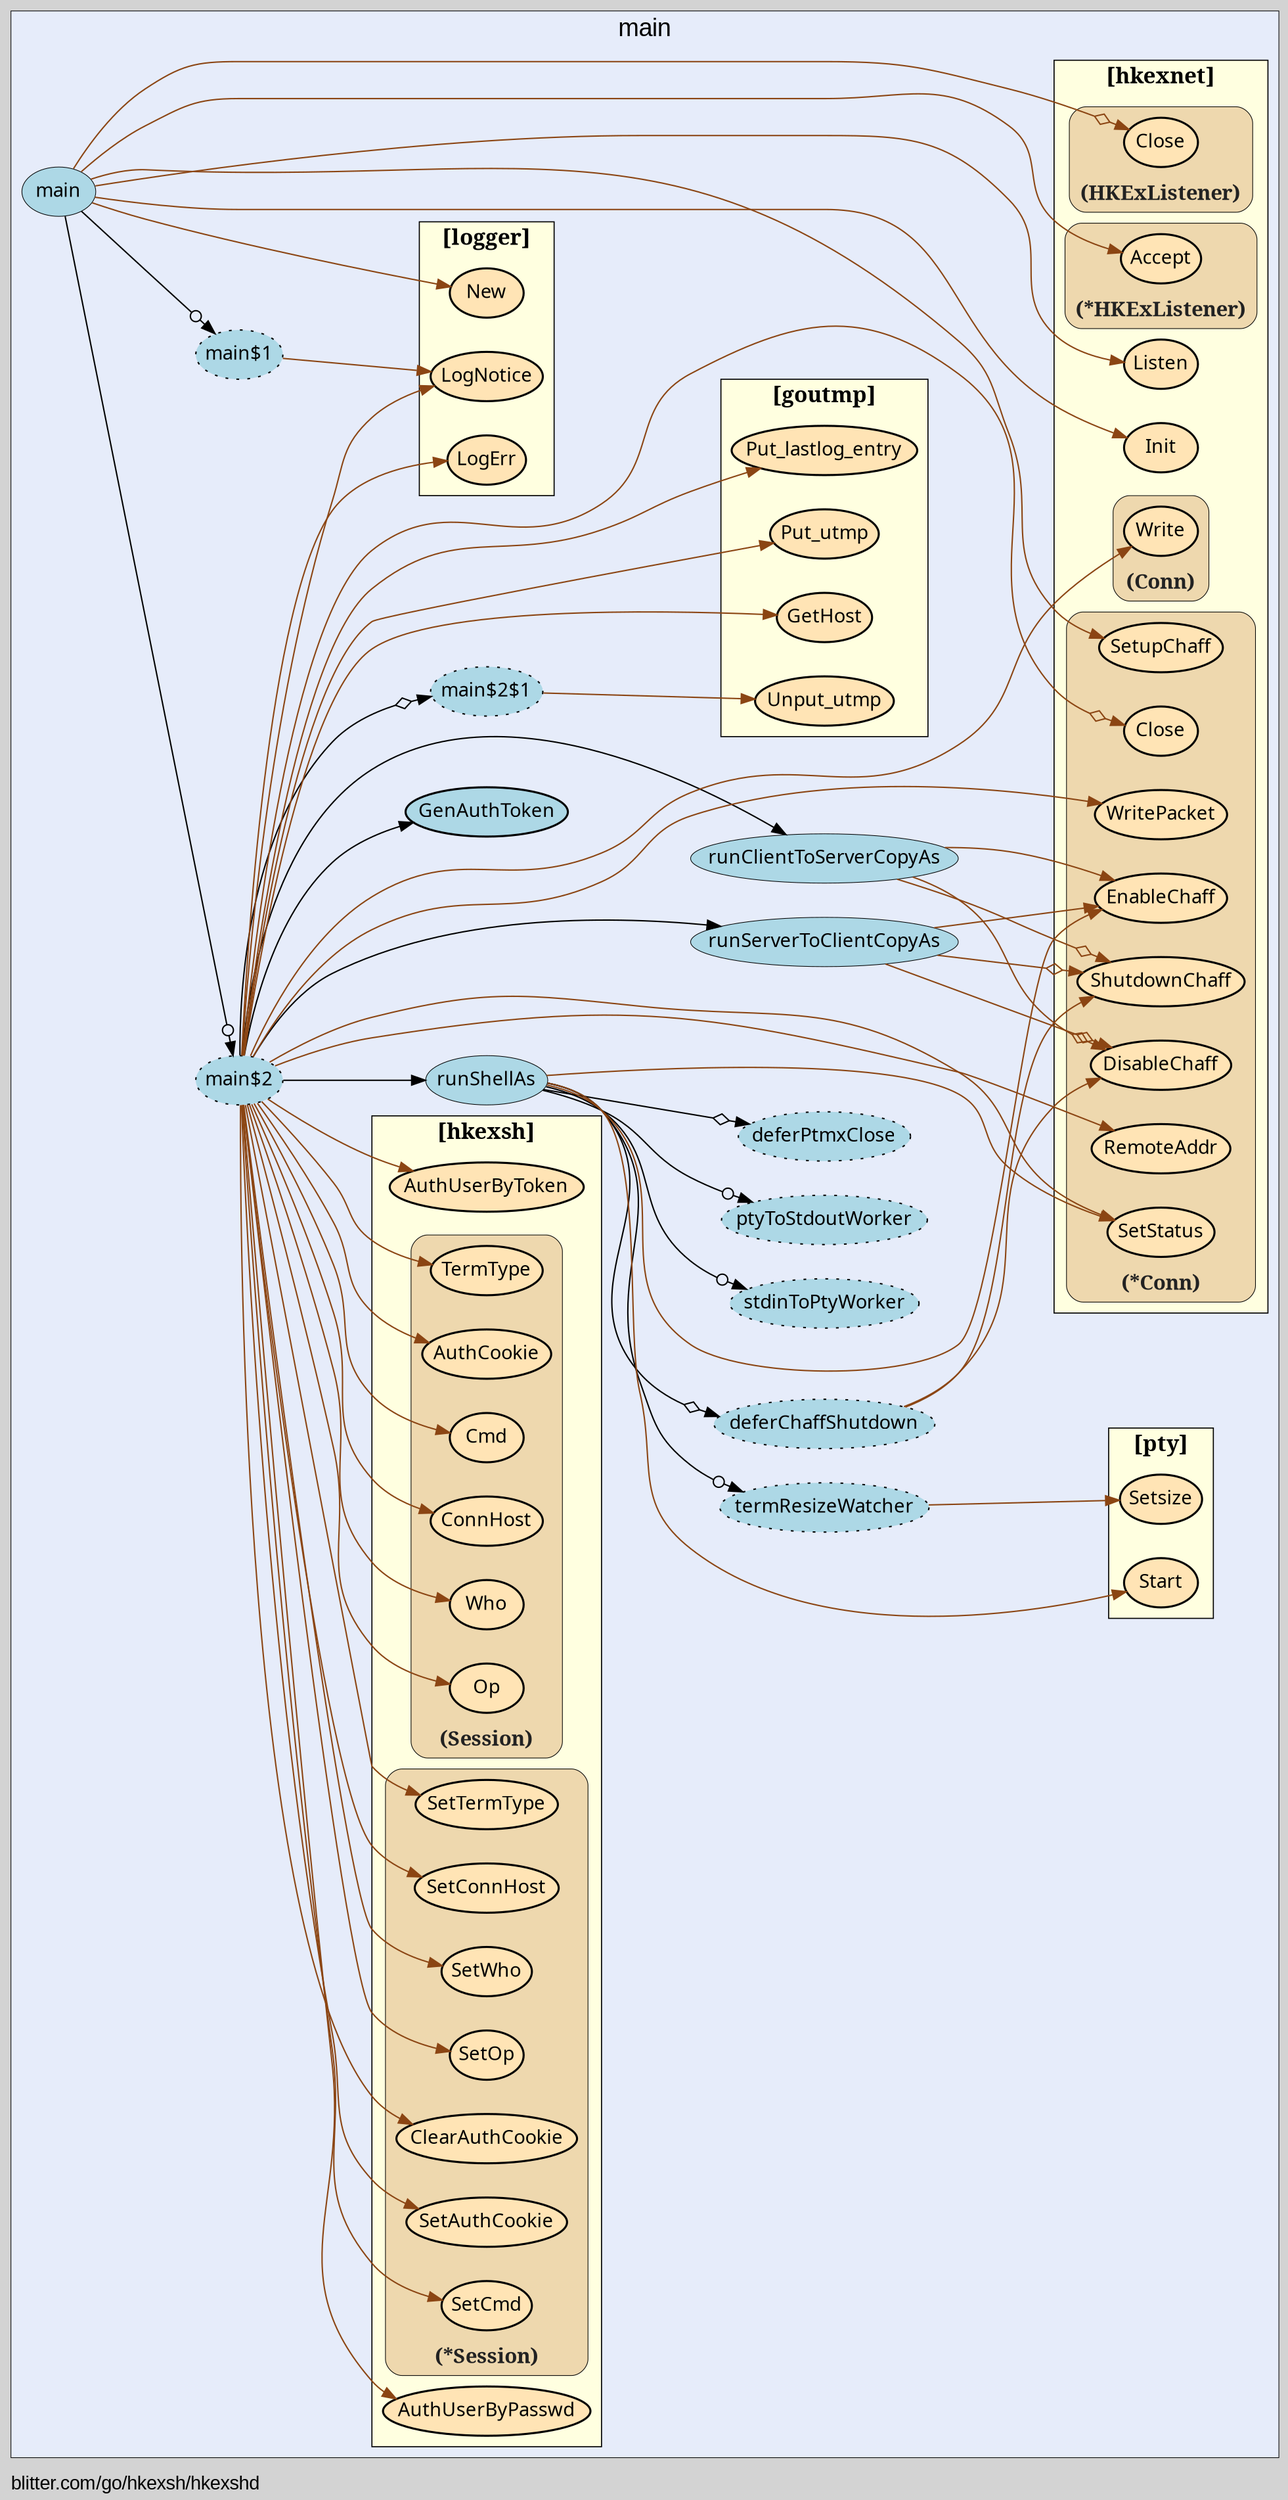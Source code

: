 digraph gocallvis {
    label="blitter.com/go/hkexsh/hkexshd";
    labeljust="l";
    fontname="Arial";
    fontsize="14";
    rankdir="LR";
    bgcolor="lightgray";
    style="solid";
    penwidth="0.5";
    pad="0.0";
    nodesep="0.35";

    node [shape="ellipse" style="filled" fillcolor="honeydew" fontname="Verdana" penwidth="1.0" margin="0.05,0.0"];
    edge [minlen="2"]

    subgraph "cluster_focus" {
        bgcolor="#e6ecfa";
label="main";
labelloc="t";
labeljust="c";
fontsize="18";
        
        "blitter.com/go/hkexsh/hkexshd.runShellAs$2" [ fillcolor="lightblue" label="termResizeWatcher" style="dotted,filled" ]
        "blitter.com/go/hkexsh/hkexshd.runClientToServerCopyAs" [ fillcolor="lightblue" label="runClientToServerCopyAs" penwidth="0.5" ]
        "blitter.com/go/hkexsh/hkexshd.main" [ fillcolor="lightblue" label="main" penwidth="0.5" ]
        "blitter.com/go/hkexsh/hkexshd.main$1" [ label="main$1" style="dotted,filled" fillcolor="lightblue" ]
        "blitter.com/go/hkexsh/hkexshd.main$2" [ fillcolor="lightblue" label="main$2" style="dotted,filled" ]
        "blitter.com/go/hkexsh/hkexshd.GenAuthToken" [ fillcolor="lightblue" label="GenAuthToken" penwidth="1.5" ]
        "blitter.com/go/hkexsh/hkexshd.runShellAs" [ fillcolor="lightblue" label="runShellAs" penwidth="0.5" ]
        "blitter.com/go/hkexsh/hkexshd.runShellAs$1" [ label="deferPtmxClose" style="dotted,filled" fillcolor="lightblue" ]
        "blitter.com/go/hkexsh/hkexshd.runShellAs$3" [ label="stdinToPtyWorker" style="dotted,filled" fillcolor="lightblue" ]
        "blitter.com/go/hkexsh/hkexshd.runShellAs$4" [ fillcolor="lightblue" label="deferChaffShutdown" style="dotted,filled" ]
        "blitter.com/go/hkexsh/hkexshd.runShellAs$5" [ fillcolor="lightblue" label="ptyToStdoutWorker" style="dotted,filled" ]
        "blitter.com/go/hkexsh/hkexshd.main$2$1" [ fillcolor="lightblue" label="main$2$1" style="dotted,filled" ]
        "blitter.com/go/hkexsh/hkexshd.runServerToClientCopyAs" [ fillcolor="lightblue" label="runServerToClientCopyAs" penwidth="0.5" ]
        
        subgraph "cluster_blitter.com/go/goutmp" {
        fontsize="16";
fontname="bold";
label="[goutmp]";
penwidth="0.8";
style="filled";
fillcolor="lightyellow";
rank="sink";
URL="/?f=blitter.com/go/goutmp";
tooltip="package: blitter.com/go/goutmp";
        
        "blitter.com/go/goutmp.GetHost" [ fillcolor="moccasin" label="GetHost" penwidth="1.5" ]
        "blitter.com/go/goutmp.Put_utmp" [ fillcolor="moccasin" label="Put_utmp" penwidth="1.5" ]
        "blitter.com/go/goutmp.Unput_utmp" [ label="Unput_utmp" penwidth="1.5" fillcolor="moccasin" ]
        "blitter.com/go/goutmp.Put_lastlog_entry" [ penwidth="1.5" fillcolor="moccasin" label="Put_lastlog_entry" ]
        
    }

        subgraph "cluster_blitter.com/go/hkexsh" {
        fontname="bold";
rank="sink";
URL="/?f=blitter.com/go/hkexsh";
tooltip="package: blitter.com/go/hkexsh";
penwidth="0.8";
fillcolor="lightyellow";
label="[hkexsh]";
fontsize="16";
style="filled";
        
        "blitter.com/go/hkexsh.AuthUserByToken" [ fillcolor="moccasin" label="AuthUserByToken" penwidth="1.5" ]
        "blitter.com/go/hkexsh.AuthUserByPasswd" [ label="AuthUserByPasswd" penwidth="1.5" fillcolor="moccasin" ]
        
        subgraph "cluster_*blitter.com/go/hkexsh.Session" {
        label="(*Session)";
tooltip="type: *blitter.com/go/hkexsh.Session";
penwidth="0.5";
fontsize="15";
fontcolor="#222222";
labelloc="b";
style="rounded,filled";
fillcolor="wheat2";
        
        "(*blitter.com/go/hkexsh.Session).SetOp" [ fillcolor="moccasin" label="SetOp" penwidth="1.5" ]
        "(*blitter.com/go/hkexsh.Session).SetWho" [ label="SetWho" penwidth="1.5" fillcolor="moccasin" ]
        "(*blitter.com/go/hkexsh.Session).SetConnHost" [ label="SetConnHost" penwidth="1.5" fillcolor="moccasin" ]
        "(*blitter.com/go/hkexsh.Session).SetTermType" [ fillcolor="moccasin" label="SetTermType" penwidth="1.5" ]
        "(*blitter.com/go/hkexsh.Session).SetCmd" [ fillcolor="moccasin" label="SetCmd" penwidth="1.5" ]
        "(*blitter.com/go/hkexsh.Session).SetAuthCookie" [ fillcolor="moccasin" label="SetAuthCookie" penwidth="1.5" ]
        "(*blitter.com/go/hkexsh.Session).ClearAuthCookie" [ penwidth="1.5" fillcolor="moccasin" label="ClearAuthCookie" ]
        
    }

        subgraph "cluster_blitter.com/go/hkexsh.Session" {
        fontcolor="#222222";
labelloc="b";
style="rounded,filled";
fillcolor="wheat2";
label="(Session)";
tooltip="type: blitter.com/go/hkexsh.Session";
penwidth="0.5";
fontsize="15";
        
        "(blitter.com/go/hkexsh.Session).Op" [ penwidth="1.5" fillcolor="moccasin" label="Op" ]
        "(blitter.com/go/hkexsh.Session).Who" [ fillcolor="moccasin" label="Who" penwidth="1.5" ]
        "(blitter.com/go/hkexsh.Session).ConnHost" [ fillcolor="moccasin" label="ConnHost" penwidth="1.5" ]
        "(blitter.com/go/hkexsh.Session).Cmd" [ label="Cmd" penwidth="1.5" fillcolor="moccasin" ]
        "(blitter.com/go/hkexsh.Session).AuthCookie" [ fillcolor="moccasin" label="AuthCookie" penwidth="1.5" ]
        "(blitter.com/go/hkexsh.Session).TermType" [ fillcolor="moccasin" label="TermType" penwidth="1.5" ]
        
    }

    }

        subgraph "cluster_blitter.com/go/hkexsh/hkexnet" {
        penwidth="0.8";
fontsize="16";
style="filled";
fillcolor="lightyellow";
label="[hkexnet]";
URL="/?f=blitter.com/go/hkexsh/hkexnet";
fontname="bold";
rank="sink";
tooltip="package: blitter.com/go/hkexsh/hkexnet";
        
        "blitter.com/go/hkexsh/hkexnet.Init" [ fillcolor="moccasin" label="Init" penwidth="1.5" ]
        "blitter.com/go/hkexsh/hkexnet.Listen" [ penwidth="1.5" fillcolor="moccasin" label="Listen" ]
        
        subgraph "cluster_*blitter.com/go/hkexsh/hkexnet.Conn" {
        penwidth="0.5";
fontsize="15";
fontcolor="#222222";
labelloc="b";
style="rounded,filled";
fillcolor="wheat2";
label="(*Conn)";
tooltip="type: *blitter.com/go/hkexsh/hkexnet.Conn";
        
        "(*blitter.com/go/hkexsh/hkexnet.Conn).EnableChaff" [ penwidth="1.5" fillcolor="moccasin" label="EnableChaff" ]
        "(*blitter.com/go/hkexsh/hkexnet.Conn).DisableChaff" [ fillcolor="moccasin" label="DisableChaff" penwidth="1.5" ]
        "(*blitter.com/go/hkexsh/hkexnet.Conn).ShutdownChaff" [ fillcolor="moccasin" label="ShutdownChaff" penwidth="1.5" ]
        "(*blitter.com/go/hkexsh/hkexnet.Conn).SetupChaff" [ fillcolor="moccasin" label="SetupChaff" penwidth="1.5" ]
        "(*blitter.com/go/hkexsh/hkexnet.Conn).Close" [ fillcolor="moccasin" label="Close" penwidth="1.5" ]
        "(*blitter.com/go/hkexsh/hkexnet.Conn).RemoteAddr" [ fillcolor="moccasin" label="RemoteAddr" penwidth="1.5" ]
        "(*blitter.com/go/hkexsh/hkexnet.Conn).SetStatus" [ penwidth="1.5" fillcolor="moccasin" label="SetStatus" ]
        "(*blitter.com/go/hkexsh/hkexnet.Conn).WritePacket" [ fillcolor="moccasin" label="WritePacket" penwidth="1.5" ]
        
    }

        subgraph "cluster_*blitter.com/go/hkexsh/hkexnet.HKExListener" {
        tooltip="type: *blitter.com/go/hkexsh/hkexnet.HKExListener";
penwidth="0.5";
fontsize="15";
fontcolor="#222222";
labelloc="b";
style="rounded,filled";
fillcolor="wheat2";
label="(*HKExListener)";
        
        "(*blitter.com/go/hkexsh/hkexnet.HKExListener).Accept" [ fillcolor="moccasin" label="Accept" penwidth="1.5" ]
        
    }

        subgraph "cluster_blitter.com/go/hkexsh/hkexnet.Conn" {
        labelloc="b";
style="rounded,filled";
fillcolor="wheat2";
label="(Conn)";
tooltip="type: blitter.com/go/hkexsh/hkexnet.Conn";
penwidth="0.5";
fontsize="15";
fontcolor="#222222";
        
        "(blitter.com/go/hkexsh/hkexnet.Conn).Write" [ fillcolor="moccasin" label="Write" penwidth="1.5" ]
        
    }

        subgraph "cluster_blitter.com/go/hkexsh/hkexnet.HKExListener" {
        fontsize="15";
fontcolor="#222222";
labelloc="b";
style="rounded,filled";
fillcolor="wheat2";
label="(HKExListener)";
tooltip="type: blitter.com/go/hkexsh/hkexnet.HKExListener";
penwidth="0.5";
        
        "(blitter.com/go/hkexsh/hkexnet.HKExListener).Close" [ fillcolor="moccasin" label="Close" penwidth="1.5" ]
        
    }

    }

        subgraph "cluster_blitter.com/go/hkexsh/logger" {
        fontsize="16";
rank="sink";
URL="/?f=blitter.com/go/hkexsh/logger";
tooltip="package: blitter.com/go/hkexsh/logger";
penwidth="0.8";
style="filled";
fillcolor="lightyellow";
fontname="bold";
label="[logger]";
        
        "blitter.com/go/hkexsh/logger.New" [ fillcolor="moccasin" label="New" penwidth="1.5" ]
        "blitter.com/go/hkexsh/logger.LogNotice" [ penwidth="1.5" fillcolor="moccasin" label="LogNotice" ]
        "blitter.com/go/hkexsh/logger.LogErr" [ penwidth="1.5" fillcolor="moccasin" label="LogErr" ]
        
    }

        subgraph "cluster_github.com/kr/pty" {
        style="filled";
fontname="bold";
rank="sink";
URL="/?f=github.com/kr/pty";
tooltip="package: github.com/kr/pty";
penwidth="0.8";
fontsize="16";
fillcolor="lightyellow";
label="[pty]";
        
        "github.com/kr/pty.Setsize" [ fillcolor="moccasin" label="Setsize" penwidth="1.5" ]
        "github.com/kr/pty.Start" [ fillcolor="moccasin" label="Start" penwidth="1.5" ]
        
    }

    }

    "blitter.com/go/hkexsh/hkexshd.runShellAs$2" -> "github.com/kr/pty.Setsize" [ color="saddlebrown" ]
    "blitter.com/go/hkexsh/hkexshd.runClientToServerCopyAs" -> "(*blitter.com/go/hkexsh/hkexnet.Conn).EnableChaff" [ color="saddlebrown" ]
    "blitter.com/go/hkexsh/hkexshd.runClientToServerCopyAs" -> "(*blitter.com/go/hkexsh/hkexnet.Conn).DisableChaff" [ arrowhead="normalnoneodiamond" color="saddlebrown" ]
    "blitter.com/go/hkexsh/hkexshd.runClientToServerCopyAs" -> "(*blitter.com/go/hkexsh/hkexnet.Conn).ShutdownChaff" [ arrowhead="normalnoneodiamond" color="saddlebrown" ]
    "blitter.com/go/hkexsh/hkexshd.main" -> "blitter.com/go/hkexsh/logger.New" [ color="saddlebrown" ]
    "blitter.com/go/hkexsh/hkexshd.main" -> "blitter.com/go/hkexsh/hkexnet.Init" [ color="saddlebrown" ]
    "blitter.com/go/hkexsh/hkexshd.main$1" -> "blitter.com/go/hkexsh/logger.LogNotice" [ color="saddlebrown" ]
    "blitter.com/go/hkexsh/hkexshd.main" -> "blitter.com/go/hkexsh/hkexshd.main$1" [ arrowhead="normalnoneodot" ]
    "blitter.com/go/hkexsh/hkexshd.main" -> "blitter.com/go/hkexsh/hkexnet.Listen" [ color="saddlebrown" ]
    "blitter.com/go/hkexsh/hkexshd.main" -> "(blitter.com/go/hkexsh/hkexnet.HKExListener).Close" [ arrowhead="normalnoneodiamond" color="saddlebrown" ]
    "blitter.com/go/hkexsh/hkexshd.main" -> "(*blitter.com/go/hkexsh/hkexnet.HKExListener).Accept" [ color="saddlebrown" ]
    "blitter.com/go/hkexsh/hkexshd.main" -> "(*blitter.com/go/hkexsh/hkexnet.Conn).SetupChaff" [ color="saddlebrown" ]
    "blitter.com/go/hkexsh/hkexshd.main$2" -> "(*blitter.com/go/hkexsh/hkexnet.Conn).Close" [ arrowhead="normalnoneodiamond" color="saddlebrown" ]
    "blitter.com/go/hkexsh/hkexshd.main$2" -> "(*blitter.com/go/hkexsh.Session).SetOp" [ color="saddlebrown" ]
    "blitter.com/go/hkexsh/hkexshd.main$2" -> "(*blitter.com/go/hkexsh.Session).SetWho" [ color="saddlebrown" ]
    "blitter.com/go/hkexsh/hkexshd.main$2" -> "(*blitter.com/go/hkexsh.Session).SetConnHost" [ color="saddlebrown" ]
    "blitter.com/go/hkexsh/hkexshd.main$2" -> "(*blitter.com/go/hkexsh.Session).SetTermType" [ color="saddlebrown" ]
    "blitter.com/go/hkexsh/hkexshd.main$2" -> "(*blitter.com/go/hkexsh.Session).SetCmd" [ color="saddlebrown" ]
    "blitter.com/go/hkexsh/hkexshd.main$2" -> "(*blitter.com/go/hkexsh.Session).SetAuthCookie" [ color="saddlebrown" ]
    "blitter.com/go/hkexsh/hkexshd.main$2" -> "(blitter.com/go/hkexsh.Session).Op" [ color="saddlebrown" ]
    "blitter.com/go/hkexsh/hkexshd.main$2" -> "(blitter.com/go/hkexsh.Session).Who" [ color="saddlebrown" ]
    "blitter.com/go/hkexsh/hkexshd.main$2" -> "(blitter.com/go/hkexsh.Session).ConnHost" [ color="saddlebrown" ]
    "blitter.com/go/hkexsh/hkexshd.main$2" -> "(blitter.com/go/hkexsh.Session).Cmd" [ color="saddlebrown" ]
    "blitter.com/go/hkexsh/hkexshd.main$2" -> "(blitter.com/go/hkexsh.Session).AuthCookie" [ color="saddlebrown" ]
    "blitter.com/go/hkexsh/hkexshd.main$2" -> "blitter.com/go/hkexsh.AuthUserByToken" [ color="saddlebrown" ]
    "blitter.com/go/hkexsh/hkexshd.main$2" -> "(*blitter.com/go/hkexsh.Session).ClearAuthCookie" [ color="saddlebrown" ]
    "blitter.com/go/hkexsh/hkexshd.main$2" -> "blitter.com/go/hkexsh.AuthUserByPasswd" [ color="saddlebrown" ]
    "blitter.com/go/hkexsh/hkexshd.main$2" -> "(blitter.com/go/hkexsh/hkexnet.Conn).Write" [ color="saddlebrown" ]
    "blitter.com/go/hkexsh/hkexshd.main$2" -> "blitter.com/go/hkexsh/logger.LogNotice" [ color="saddlebrown" ]
    "blitter.com/go/hkexsh/hkexshd.main$2" -> "(*blitter.com/go/hkexsh/hkexnet.Conn).RemoteAddr" [ color="saddlebrown" ]
    "blitter.com/go/hkexsh/hkexshd.main$2" -> "blitter.com/go/goutmp.GetHost" [ color="saddlebrown" ]
    "blitter.com/go/hkexsh/hkexshd.main$2" -> "blitter.com/go/hkexsh/hkexshd.GenAuthToken" [  ]
    "blitter.com/go/hkexsh/hkexshd.main$2" -> "(blitter.com/go/hkexsh.Session).TermType" [ color="saddlebrown" ]
    "blitter.com/go/hkexsh/hkexshd.runShellAs" -> "github.com/kr/pty.Start" [ color="saddlebrown" ]
    "blitter.com/go/hkexsh/hkexshd.runShellAs" -> "blitter.com/go/hkexsh/hkexshd.runShellAs$1" [ arrowhead="normalnoneodiamond" ]
    "blitter.com/go/hkexsh/hkexshd.runShellAs" -> "blitter.com/go/hkexsh/hkexshd.runShellAs$2" [ arrowhead="normalnoneodot" ]
    "blitter.com/go/hkexsh/hkexshd.runShellAs" -> "blitter.com/go/hkexsh/hkexshd.runShellAs$3" [ arrowhead="normalnoneodot" ]
    "blitter.com/go/hkexsh/hkexshd.runShellAs" -> "(*blitter.com/go/hkexsh/hkexnet.Conn).EnableChaff" [ color="saddlebrown" ]
    "blitter.com/go/hkexsh/hkexshd.runShellAs$4" -> "(*blitter.com/go/hkexsh/hkexnet.Conn).DisableChaff" [ color="saddlebrown" ]
    "blitter.com/go/hkexsh/hkexshd.runShellAs$4" -> "(*blitter.com/go/hkexsh/hkexnet.Conn).ShutdownChaff" [ color="saddlebrown" ]
    "blitter.com/go/hkexsh/hkexshd.runShellAs" -> "blitter.com/go/hkexsh/hkexshd.runShellAs$4" [ arrowhead="normalnoneodiamond" ]
    "blitter.com/go/hkexsh/hkexshd.runShellAs" -> "blitter.com/go/hkexsh/hkexshd.runShellAs$5" [ arrowhead="normalnoneodot" ]
    "blitter.com/go/hkexsh/hkexshd.runShellAs" -> "(*blitter.com/go/hkexsh/hkexnet.Conn).SetStatus" [ color="saddlebrown" ]
    "blitter.com/go/hkexsh/hkexshd.main$2" -> "blitter.com/go/hkexsh/hkexshd.runShellAs" [  ]
    "blitter.com/go/hkexsh/hkexshd.main$2" -> "blitter.com/go/hkexsh/logger.LogErr" [ color="saddlebrown" ]
    "blitter.com/go/hkexsh/hkexshd.main$2" -> "(*blitter.com/go/hkexsh/hkexnet.Conn).SetStatus" [ color="saddlebrown" ]
    "blitter.com/go/hkexsh/hkexshd.main$2" -> "blitter.com/go/goutmp.Put_utmp" [ color="saddlebrown" ]
    "blitter.com/go/hkexsh/hkexshd.main$2$1" -> "blitter.com/go/goutmp.Unput_utmp" [ color="saddlebrown" ]
    "blitter.com/go/hkexsh/hkexshd.main$2" -> "blitter.com/go/hkexsh/hkexshd.main$2$1" [ arrowhead="normalnoneodiamond" ]
    "blitter.com/go/hkexsh/hkexshd.main$2" -> "blitter.com/go/goutmp.Put_lastlog_entry" [ color="saddlebrown" ]
    "blitter.com/go/hkexsh/hkexshd.main$2" -> "blitter.com/go/hkexsh/hkexshd.runClientToServerCopyAs" [  ]
    "blitter.com/go/hkexsh/hkexshd.main$2" -> "(*blitter.com/go/hkexsh/hkexnet.Conn).WritePacket" [ color="saddlebrown" ]
    "blitter.com/go/hkexsh/hkexshd.runServerToClientCopyAs" -> "(*blitter.com/go/hkexsh/hkexnet.Conn).EnableChaff" [ color="saddlebrown" ]
    "blitter.com/go/hkexsh/hkexshd.runServerToClientCopyAs" -> "(*blitter.com/go/hkexsh/hkexnet.Conn).DisableChaff" [ arrowhead="normalnoneodiamond" color="saddlebrown" ]
    "blitter.com/go/hkexsh/hkexshd.runServerToClientCopyAs" -> "(*blitter.com/go/hkexsh/hkexnet.Conn).ShutdownChaff" [ color="saddlebrown" arrowhead="normalnoneodiamond" ]
    "blitter.com/go/hkexsh/hkexshd.main$2" -> "blitter.com/go/hkexsh/hkexshd.runServerToClientCopyAs" [  ]
    "blitter.com/go/hkexsh/hkexshd.main" -> "blitter.com/go/hkexsh/hkexshd.main$2" [ arrowhead="normalnoneodot" ]
}
